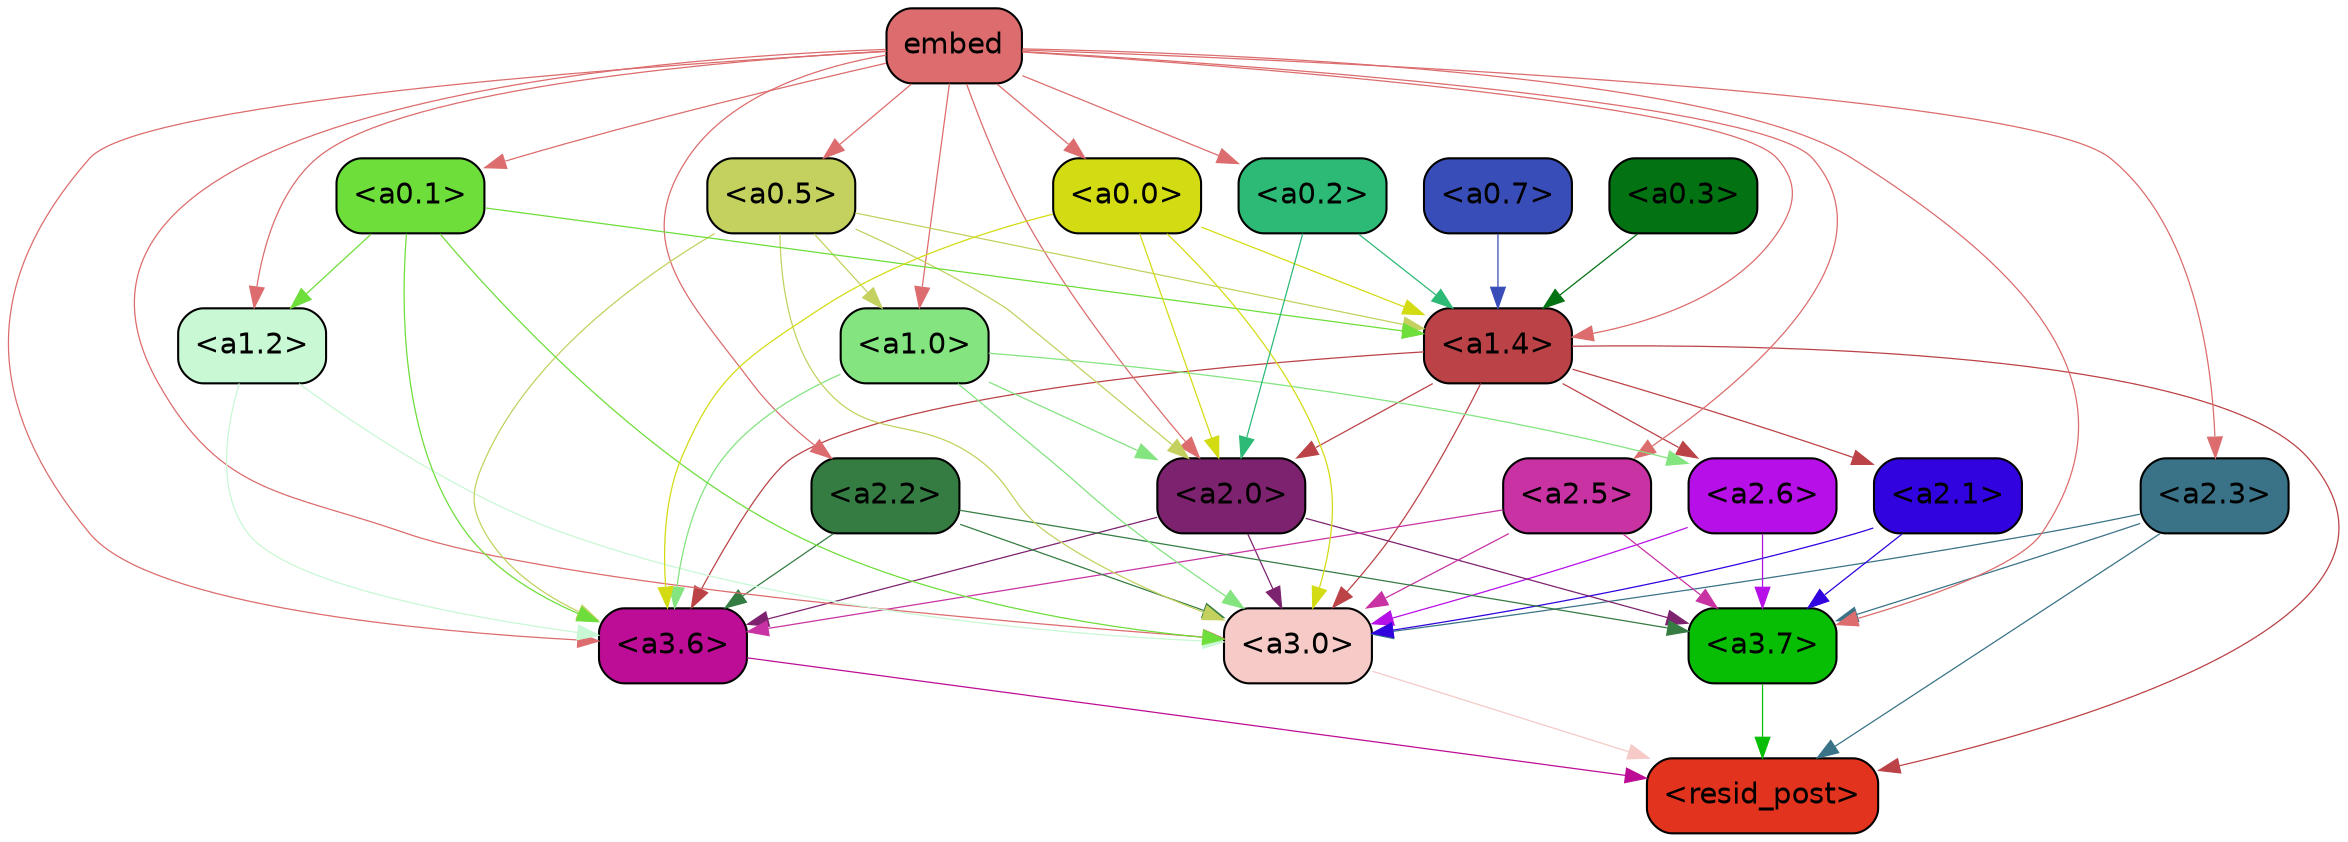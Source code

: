strict digraph "" {
	graph [bgcolor=transparent,
		layout=dot,
		overlap=false,
		splines=true
	];
	"<a3.7>"	[color=black,
		fillcolor="#08be04",
		fontname=Helvetica,
		shape=box,
		style="filled, rounded"];
	"<resid_post>"	[color=black,
		fillcolor="#e1331d",
		fontname=Helvetica,
		shape=box,
		style="filled, rounded"];
	"<a3.7>" -> "<resid_post>"	[color="#08be04",
		penwidth=0.6];
	"<a3.6>"	[color=black,
		fillcolor="#bd0d96",
		fontname=Helvetica,
		shape=box,
		style="filled, rounded"];
	"<a3.6>" -> "<resid_post>"	[color="#bd0d96",
		penwidth=0.6];
	"<a3.0>"	[color=black,
		fillcolor="#f5cac7",
		fontname=Helvetica,
		shape=box,
		style="filled, rounded"];
	"<a3.0>" -> "<resid_post>"	[color="#f5cac7",
		penwidth=0.6];
	"<a2.3>"	[color=black,
		fillcolor="#3a7387",
		fontname=Helvetica,
		shape=box,
		style="filled, rounded"];
	"<a2.3>" -> "<a3.7>"	[color="#3a7387",
		penwidth=0.6];
	"<a2.3>" -> "<resid_post>"	[color="#3a7387",
		penwidth=0.6];
	"<a2.3>" -> "<a3.0>"	[color="#3a7387",
		penwidth=0.6];
	"<a1.4>"	[color=black,
		fillcolor="#bb4247",
		fontname=Helvetica,
		shape=box,
		style="filled, rounded"];
	"<a1.4>" -> "<resid_post>"	[color="#bb4247",
		penwidth=0.6];
	"<a1.4>" -> "<a3.6>"	[color="#bb4247",
		penwidth=0.6];
	"<a1.4>" -> "<a3.0>"	[color="#bb4247",
		penwidth=0.6];
	"<a2.6>"	[color=black,
		fillcolor="#b60fe7",
		fontname=Helvetica,
		shape=box,
		style="filled, rounded"];
	"<a1.4>" -> "<a2.6>"	[color="#bb4247",
		penwidth=0.6];
	"<a2.1>"	[color=black,
		fillcolor="#3003df",
		fontname=Helvetica,
		shape=box,
		style="filled, rounded"];
	"<a1.4>" -> "<a2.1>"	[color="#bb4247",
		penwidth=0.6];
	"<a2.0>"	[color=black,
		fillcolor="#7d226e",
		fontname=Helvetica,
		shape=box,
		style="filled, rounded"];
	"<a1.4>" -> "<a2.0>"	[color="#bb4247",
		penwidth=0.6];
	"<a2.6>" -> "<a3.7>"	[color="#b60fe7",
		penwidth=0.6];
	"<a2.6>" -> "<a3.0>"	[color="#b60fe7",
		penwidth=0.6];
	"<a2.5>"	[color=black,
		fillcolor="#c832a3",
		fontname=Helvetica,
		shape=box,
		style="filled, rounded"];
	"<a2.5>" -> "<a3.7>"	[color="#c832a3",
		penwidth=0.6];
	"<a2.5>" -> "<a3.6>"	[color="#c832a3",
		penwidth=0.6];
	"<a2.5>" -> "<a3.0>"	[color="#c832a3",
		penwidth=0.6];
	"<a2.2>"	[color=black,
		fillcolor="#357c42",
		fontname=Helvetica,
		shape=box,
		style="filled, rounded"];
	"<a2.2>" -> "<a3.7>"	[color="#357c42",
		penwidth=0.6];
	"<a2.2>" -> "<a3.6>"	[color="#357c42",
		penwidth=0.6];
	"<a2.2>" -> "<a3.0>"	[color="#357c42",
		penwidth=0.6];
	"<a2.1>" -> "<a3.7>"	[color="#3003df",
		penwidth=0.6];
	"<a2.1>" -> "<a3.0>"	[color="#3003df",
		penwidth=0.6];
	"<a2.0>" -> "<a3.7>"	[color="#7d226e",
		penwidth=0.6];
	"<a2.0>" -> "<a3.6>"	[color="#7d226e",
		penwidth=0.6];
	"<a2.0>" -> "<a3.0>"	[color="#7d226e",
		penwidth=0.6];
	embed	[color=black,
		fillcolor="#dc6c6d",
		fontname=Helvetica,
		shape=box,
		style="filled, rounded"];
	embed -> "<a3.7>"	[color="#dc6c6d",
		penwidth=0.6];
	embed -> "<a3.6>"	[color="#dc6c6d",
		penwidth=0.6];
	embed -> "<a3.0>"	[color="#dc6c6d",
		penwidth=0.6];
	embed -> "<a2.3>"	[color="#dc6c6d",
		penwidth=0.6];
	embed -> "<a1.4>"	[color="#dc6c6d",
		penwidth=0.6];
	embed -> "<a2.5>"	[color="#dc6c6d",
		penwidth=0.6];
	embed -> "<a2.2>"	[color="#dc6c6d",
		penwidth=0.6];
	embed -> "<a2.0>"	[color="#dc6c6d",
		penwidth=0.6];
	"<a1.2>"	[color=black,
		fillcolor="#c8f8d4",
		fontname=Helvetica,
		shape=box,
		style="filled, rounded"];
	embed -> "<a1.2>"	[color="#dc6c6d",
		penwidth=0.6];
	"<a1.0>"	[color=black,
		fillcolor="#83e480",
		fontname=Helvetica,
		shape=box,
		style="filled, rounded"];
	embed -> "<a1.0>"	[color="#dc6c6d",
		penwidth=0.6];
	"<a0.5>"	[color=black,
		fillcolor="#c4d15f",
		fontname=Helvetica,
		shape=box,
		style="filled, rounded"];
	embed -> "<a0.5>"	[color="#dc6c6d",
		penwidth=0.6];
	"<a0.1>"	[color=black,
		fillcolor="#6ede3b",
		fontname=Helvetica,
		shape=box,
		style="filled, rounded"];
	embed -> "<a0.1>"	[color="#dc6c6d",
		penwidth=0.6];
	"<a0.0>"	[color=black,
		fillcolor="#d3dc13",
		fontname=Helvetica,
		shape=box,
		style="filled, rounded"];
	embed -> "<a0.0>"	[color="#dc6c6d",
		penwidth=0.6];
	"<a0.2>"	[color=black,
		fillcolor="#2cba76",
		fontname=Helvetica,
		shape=box,
		style="filled, rounded"];
	embed -> "<a0.2>"	[color="#dc6c6d",
		penwidth=0.6];
	"<a1.2>" -> "<a3.6>"	[color="#c8f8d4",
		penwidth=0.6];
	"<a1.2>" -> "<a3.0>"	[color="#c8f8d4",
		penwidth=0.6];
	"<a1.0>" -> "<a3.6>"	[color="#83e480",
		penwidth=0.6];
	"<a1.0>" -> "<a3.0>"	[color="#83e480",
		penwidth=0.6];
	"<a1.0>" -> "<a2.6>"	[color="#83e480",
		penwidth=0.6];
	"<a1.0>" -> "<a2.0>"	[color="#83e480",
		penwidth=0.6];
	"<a0.5>" -> "<a3.6>"	[color="#c4d15f",
		penwidth=0.6];
	"<a0.5>" -> "<a3.0>"	[color="#c4d15f",
		penwidth=0.6];
	"<a0.5>" -> "<a1.4>"	[color="#c4d15f",
		penwidth=0.6];
	"<a0.5>" -> "<a2.0>"	[color="#c4d15f",
		penwidth=0.6];
	"<a0.5>" -> "<a1.0>"	[color="#c4d15f",
		penwidth=0.6];
	"<a0.1>" -> "<a3.6>"	[color="#6ede3b",
		penwidth=0.6];
	"<a0.1>" -> "<a3.0>"	[color="#6ede3b",
		penwidth=0.6];
	"<a0.1>" -> "<a1.4>"	[color="#6ede3b",
		penwidth=0.6];
	"<a0.1>" -> "<a1.2>"	[color="#6ede3b",
		penwidth=0.6];
	"<a0.0>" -> "<a3.6>"	[color="#d3dc13",
		penwidth=0.6];
	"<a0.0>" -> "<a3.0>"	[color="#d3dc13",
		penwidth=0.6];
	"<a0.0>" -> "<a1.4>"	[color="#d3dc13",
		penwidth=0.6];
	"<a0.0>" -> "<a2.0>"	[color="#d3dc13",
		penwidth=0.6];
	"<a0.2>" -> "<a1.4>"	[color="#2cba76",
		penwidth=0.6];
	"<a0.2>" -> "<a2.0>"	[color="#2cba76",
		penwidth=0.6];
	"<a0.7>"	[color=black,
		fillcolor="#394db8",
		fontname=Helvetica,
		shape=box,
		style="filled, rounded"];
	"<a0.7>" -> "<a1.4>"	[color="#394db8",
		penwidth=0.6];
	"<a0.3>"	[color=black,
		fillcolor="#027212",
		fontname=Helvetica,
		shape=box,
		style="filled, rounded"];
	"<a0.3>" -> "<a1.4>"	[color="#027212",
		penwidth=0.6];
}

